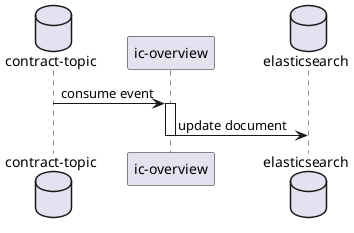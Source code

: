 @startuml

database "contract-topic" as ct
participant "ic-overview" as io
database "elasticsearch" as es

ct -> io: consume event
activate io
io -> es: update document
deactivate io

@enduml